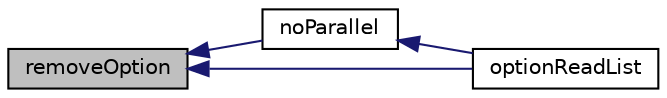 digraph "removeOption"
{
  bgcolor="transparent";
  edge [fontname="Helvetica",fontsize="10",labelfontname="Helvetica",labelfontsize="10"];
  node [fontname="Helvetica",fontsize="10",shape=record];
  rankdir="LR";
  Node1521 [label="removeOption",height=0.2,width=0.4,color="black", fillcolor="grey75", style="filled", fontcolor="black"];
  Node1521 -> Node1522 [dir="back",color="midnightblue",fontsize="10",style="solid",fontname="Helvetica"];
  Node1522 [label="noParallel",height=0.2,width=0.4,color="black",URL="$a27769.html#aa98a19a77af57e5cf159bdfdf6573fb6",tooltip="Remove the parallel options. "];
  Node1522 -> Node1523 [dir="back",color="midnightblue",fontsize="10",style="solid",fontname="Helvetica"];
  Node1523 [label="optionReadList",height=0.2,width=0.4,color="black",URL="$a27769.html#a95822c10f836f8defd7564c15a591602",tooltip="Read a List of values from the named option. "];
  Node1521 -> Node1523 [dir="back",color="midnightblue",fontsize="10",style="solid",fontname="Helvetica"];
}
